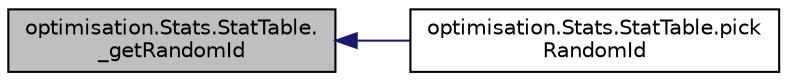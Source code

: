 digraph "optimisation.Stats.StatTable._getRandomId"
{
 // INTERACTIVE_SVG=YES
  edge [fontname="Helvetica",fontsize="10",labelfontname="Helvetica",labelfontsize="10"];
  node [fontname="Helvetica",fontsize="10",shape=record];
  rankdir="LR";
  Node1 [label="optimisation.Stats.StatTable.\l_getRandomId",height=0.2,width=0.4,color="black", fillcolor="grey75", style="filled" fontcolor="black"];
  Node1 -> Node2 [dir="back",color="midnightblue",fontsize="10",style="solid",fontname="Helvetica"];
  Node2 [label="optimisation.Stats.StatTable.pick\lRandomId",height=0.2,width=0.4,color="black", fillcolor="white", style="filled",URL="$classoptimisation_1_1_stats_1_1_stat_table.html#abc54005eb588b27d25df8f046180799d",tooltip="Extrait un identifiant d&#39;ouvrier aléatoire correspondant au chantier passé en paramètre. "];
}
